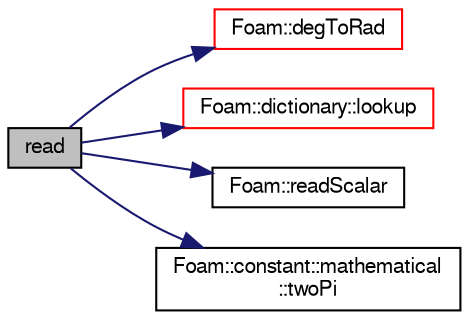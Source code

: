 digraph "read"
{
  bgcolor="transparent";
  edge [fontname="FreeSans",fontsize="10",labelfontname="FreeSans",labelfontsize="10"];
  node [fontname="FreeSans",fontsize="10",shape=record];
  rankdir="LR";
  Node956 [label="read",height=0.2,width=0.4,color="black", fillcolor="grey75", style="filled", fontcolor="black"];
  Node956 -> Node957 [color="midnightblue",fontsize="10",style="solid",fontname="FreeSans"];
  Node957 [label="Foam::degToRad",height=0.2,width=0.4,color="red",URL="$a21124.html#af706f965be4d1457b0f1e7fade1c0118",tooltip="Conversion from degrees to radians. "];
  Node956 -> Node959 [color="midnightblue",fontsize="10",style="solid",fontname="FreeSans"];
  Node959 [label="Foam::dictionary::lookup",height=0.2,width=0.4,color="red",URL="$a26014.html#a6a0727fa523e48977e27348663def509",tooltip="Find and return an entry data stream. "];
  Node956 -> Node1200 [color="midnightblue",fontsize="10",style="solid",fontname="FreeSans"];
  Node1200 [label="Foam::readScalar",height=0.2,width=0.4,color="black",URL="$a21124.html#a828d57f6d9b9806c086a3f840a147115",tooltip="Read whole of buf as a scalar. Return true if succesful. "];
  Node956 -> Node1260 [color="midnightblue",fontsize="10",style="solid",fontname="FreeSans"];
  Node1260 [label="Foam::constant::mathematical\l::twoPi",height=0.2,width=0.4,color="black",URL="$a21162.html#a7574b446d33e802339e1708574670c00"];
}
